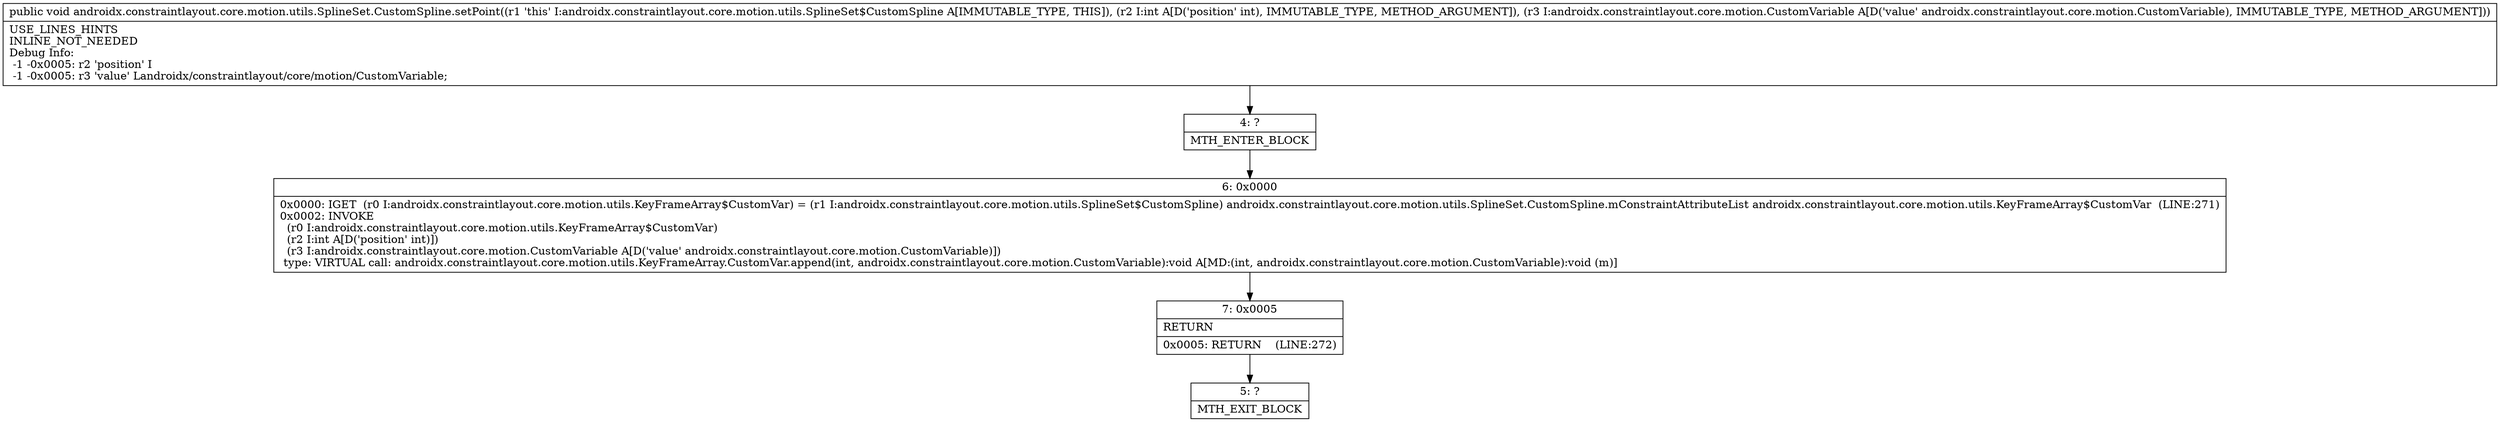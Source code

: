 digraph "CFG forandroidx.constraintlayout.core.motion.utils.SplineSet.CustomSpline.setPoint(ILandroidx\/constraintlayout\/core\/motion\/CustomVariable;)V" {
Node_4 [shape=record,label="{4\:\ ?|MTH_ENTER_BLOCK\l}"];
Node_6 [shape=record,label="{6\:\ 0x0000|0x0000: IGET  (r0 I:androidx.constraintlayout.core.motion.utils.KeyFrameArray$CustomVar) = (r1 I:androidx.constraintlayout.core.motion.utils.SplineSet$CustomSpline) androidx.constraintlayout.core.motion.utils.SplineSet.CustomSpline.mConstraintAttributeList androidx.constraintlayout.core.motion.utils.KeyFrameArray$CustomVar  (LINE:271)\l0x0002: INVOKE  \l  (r0 I:androidx.constraintlayout.core.motion.utils.KeyFrameArray$CustomVar)\l  (r2 I:int A[D('position' int)])\l  (r3 I:androidx.constraintlayout.core.motion.CustomVariable A[D('value' androidx.constraintlayout.core.motion.CustomVariable)])\l type: VIRTUAL call: androidx.constraintlayout.core.motion.utils.KeyFrameArray.CustomVar.append(int, androidx.constraintlayout.core.motion.CustomVariable):void A[MD:(int, androidx.constraintlayout.core.motion.CustomVariable):void (m)]\l}"];
Node_7 [shape=record,label="{7\:\ 0x0005|RETURN\l|0x0005: RETURN    (LINE:272)\l}"];
Node_5 [shape=record,label="{5\:\ ?|MTH_EXIT_BLOCK\l}"];
MethodNode[shape=record,label="{public void androidx.constraintlayout.core.motion.utils.SplineSet.CustomSpline.setPoint((r1 'this' I:androidx.constraintlayout.core.motion.utils.SplineSet$CustomSpline A[IMMUTABLE_TYPE, THIS]), (r2 I:int A[D('position' int), IMMUTABLE_TYPE, METHOD_ARGUMENT]), (r3 I:androidx.constraintlayout.core.motion.CustomVariable A[D('value' androidx.constraintlayout.core.motion.CustomVariable), IMMUTABLE_TYPE, METHOD_ARGUMENT]))  | USE_LINES_HINTS\lINLINE_NOT_NEEDED\lDebug Info:\l  \-1 \-0x0005: r2 'position' I\l  \-1 \-0x0005: r3 'value' Landroidx\/constraintlayout\/core\/motion\/CustomVariable;\l}"];
MethodNode -> Node_4;Node_4 -> Node_6;
Node_6 -> Node_7;
Node_7 -> Node_5;
}

